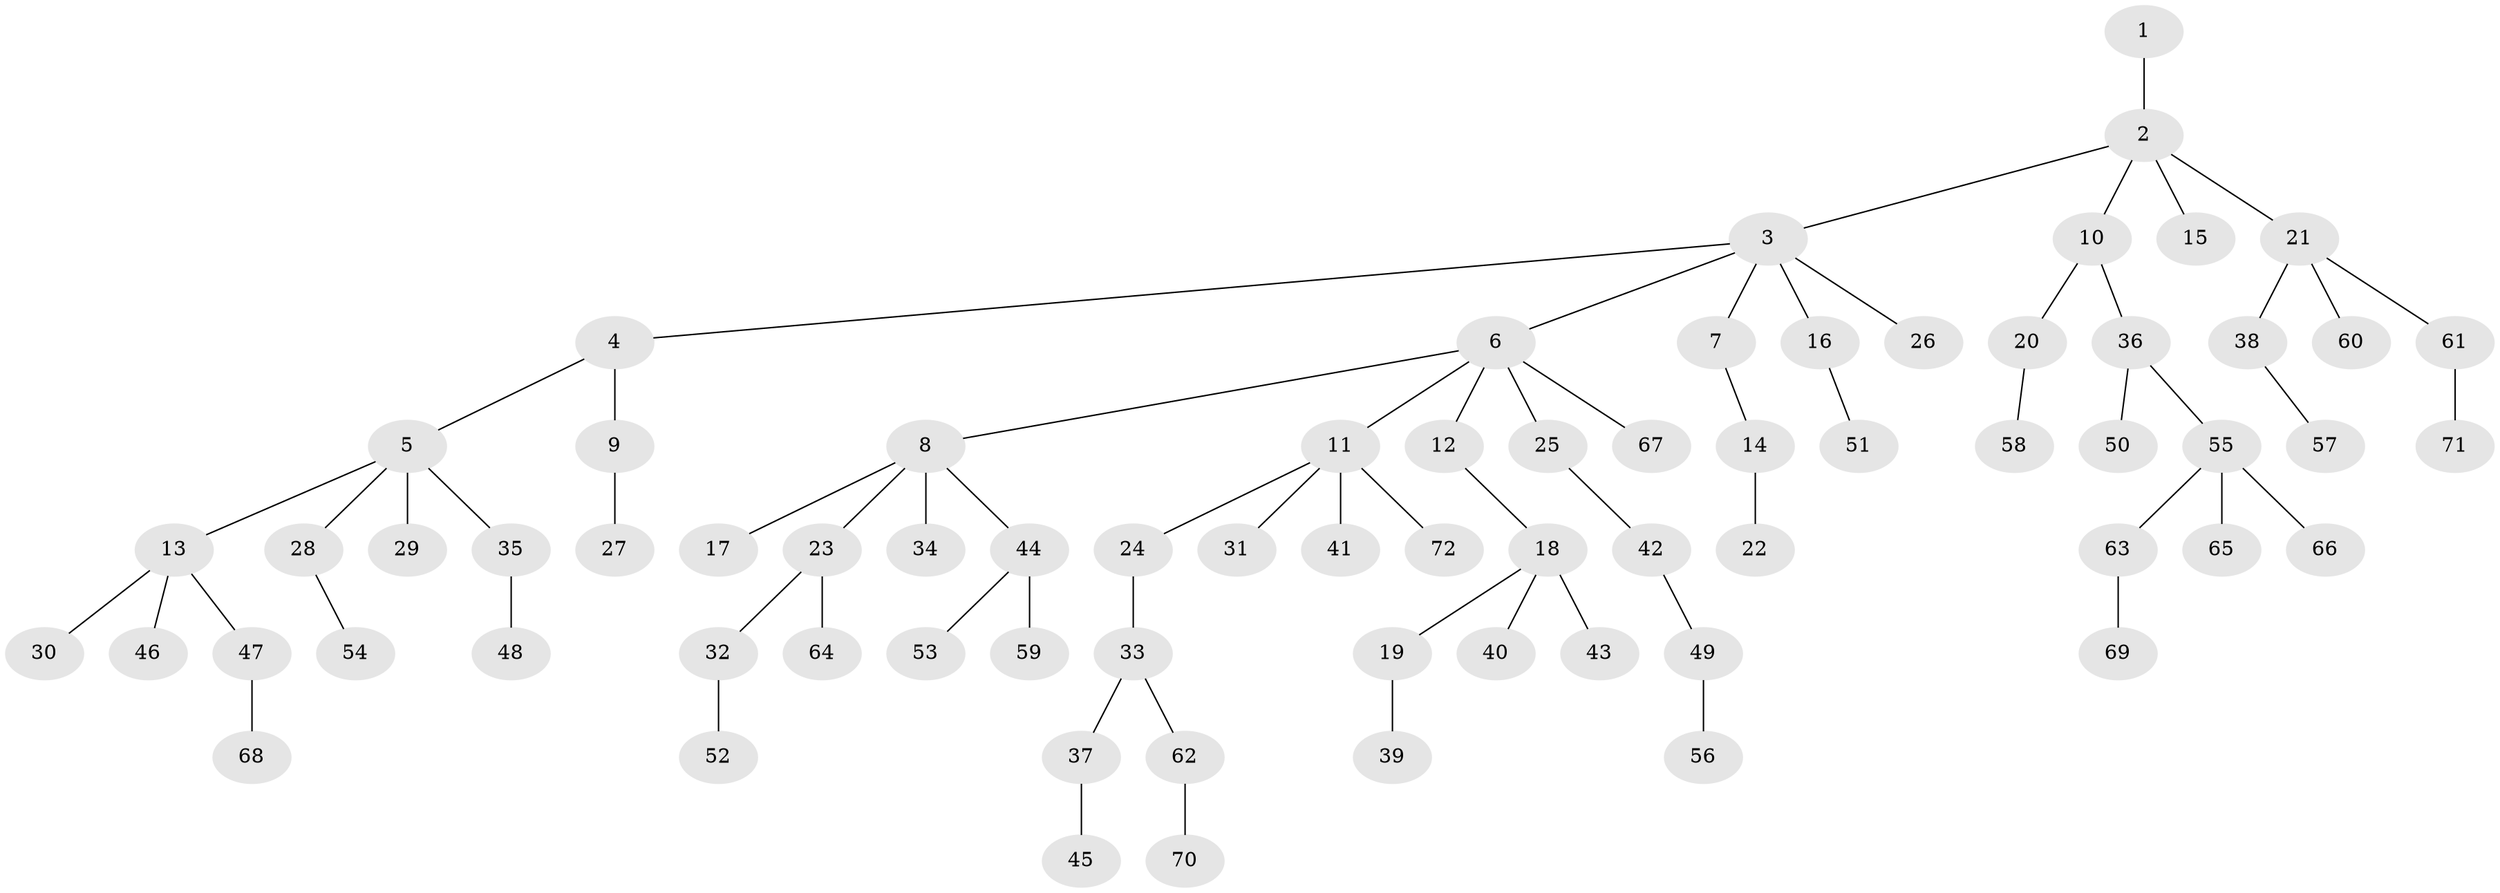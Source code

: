 // coarse degree distribution, {1: 0.6458333333333334, 9: 0.020833333333333332, 3: 0.10416666666666667, 7: 0.020833333333333332, 6: 0.041666666666666664, 2: 0.125, 4: 0.041666666666666664}
// Generated by graph-tools (version 1.1) at 2025/52/02/27/25 19:52:09]
// undirected, 72 vertices, 71 edges
graph export_dot {
graph [start="1"]
  node [color=gray90,style=filled];
  1;
  2;
  3;
  4;
  5;
  6;
  7;
  8;
  9;
  10;
  11;
  12;
  13;
  14;
  15;
  16;
  17;
  18;
  19;
  20;
  21;
  22;
  23;
  24;
  25;
  26;
  27;
  28;
  29;
  30;
  31;
  32;
  33;
  34;
  35;
  36;
  37;
  38;
  39;
  40;
  41;
  42;
  43;
  44;
  45;
  46;
  47;
  48;
  49;
  50;
  51;
  52;
  53;
  54;
  55;
  56;
  57;
  58;
  59;
  60;
  61;
  62;
  63;
  64;
  65;
  66;
  67;
  68;
  69;
  70;
  71;
  72;
  1 -- 2;
  2 -- 3;
  2 -- 10;
  2 -- 15;
  2 -- 21;
  3 -- 4;
  3 -- 6;
  3 -- 7;
  3 -- 16;
  3 -- 26;
  4 -- 5;
  4 -- 9;
  5 -- 13;
  5 -- 28;
  5 -- 29;
  5 -- 35;
  6 -- 8;
  6 -- 11;
  6 -- 12;
  6 -- 25;
  6 -- 67;
  7 -- 14;
  8 -- 17;
  8 -- 23;
  8 -- 34;
  8 -- 44;
  9 -- 27;
  10 -- 20;
  10 -- 36;
  11 -- 24;
  11 -- 31;
  11 -- 41;
  11 -- 72;
  12 -- 18;
  13 -- 30;
  13 -- 46;
  13 -- 47;
  14 -- 22;
  16 -- 51;
  18 -- 19;
  18 -- 40;
  18 -- 43;
  19 -- 39;
  20 -- 58;
  21 -- 38;
  21 -- 60;
  21 -- 61;
  23 -- 32;
  23 -- 64;
  24 -- 33;
  25 -- 42;
  28 -- 54;
  32 -- 52;
  33 -- 37;
  33 -- 62;
  35 -- 48;
  36 -- 50;
  36 -- 55;
  37 -- 45;
  38 -- 57;
  42 -- 49;
  44 -- 53;
  44 -- 59;
  47 -- 68;
  49 -- 56;
  55 -- 63;
  55 -- 65;
  55 -- 66;
  61 -- 71;
  62 -- 70;
  63 -- 69;
}
